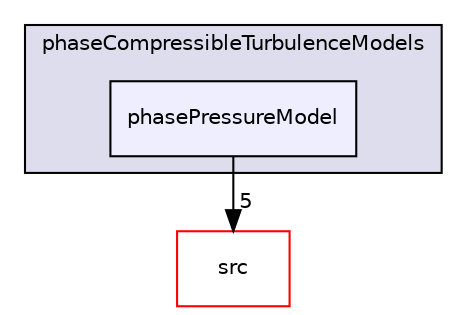 digraph "applications/solvers/multiphase/twoPhaseEulerFoam/phaseCompressibleTurbulenceModels/phasePressureModel" {
  bgcolor=transparent;
  compound=true
  node [ fontsize="10", fontname="Helvetica"];
  edge [ labelfontsize="10", labelfontname="Helvetica"];
  subgraph clusterdir_0ef23d3ece64393022aafe54aa180a7c {
    graph [ bgcolor="#ddddee", pencolor="black", label="phaseCompressibleTurbulenceModels" fontname="Helvetica", fontsize="10", URL="dir_0ef23d3ece64393022aafe54aa180a7c.html"]
  dir_461ab6fd2d169f22f3617b9d77c5953a [shape=box, label="phasePressureModel", style="filled", fillcolor="#eeeeff", pencolor="black", URL="dir_461ab6fd2d169f22f3617b9d77c5953a.html"];
  }
  dir_68267d1309a1af8e8297ef4c3efbcdba [shape=box label="src" color="red" URL="dir_68267d1309a1af8e8297ef4c3efbcdba.html"];
  dir_461ab6fd2d169f22f3617b9d77c5953a->dir_68267d1309a1af8e8297ef4c3efbcdba [headlabel="5", labeldistance=1.5 headhref="dir_000437_000735.html"];
}
